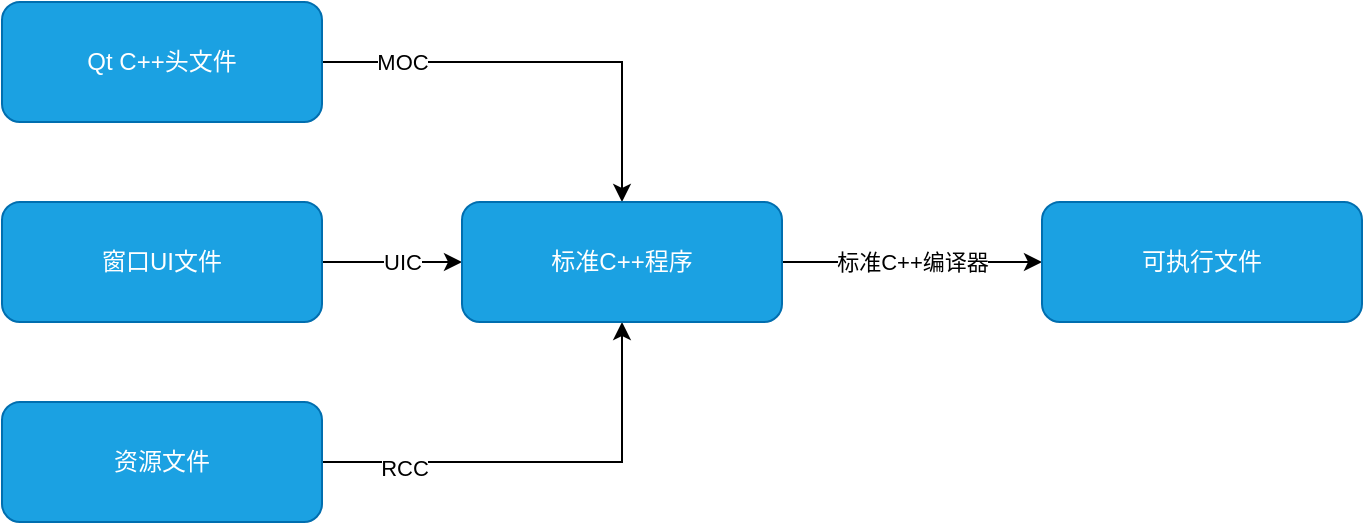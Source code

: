 <mxfile version="21.2.1" type="device">
  <diagram name="第 1 页" id="Ocz6oDJFH4SevkAfSCcd">
    <mxGraphModel dx="942" dy="557" grid="1" gridSize="10" guides="1" tooltips="1" connect="1" arrows="1" fold="1" page="1" pageScale="1" pageWidth="827" pageHeight="1169" math="0" shadow="0">
      <root>
        <mxCell id="0" />
        <mxCell id="1" parent="0" />
        <mxCell id="0MPOcdzsjoA4T8lI9sml-7" style="edgeStyle=orthogonalEdgeStyle;rounded=0;orthogonalLoop=1;jettySize=auto;html=1;exitX=1;exitY=0.5;exitDx=0;exitDy=0;" edge="1" parent="1" source="0MPOcdzsjoA4T8lI9sml-1" target="0MPOcdzsjoA4T8lI9sml-4">
          <mxGeometry relative="1" as="geometry" />
        </mxCell>
        <mxCell id="0MPOcdzsjoA4T8lI9sml-11" value="MOC" style="edgeLabel;html=1;align=center;verticalAlign=middle;resizable=0;points=[];" vertex="1" connectable="0" parent="0MPOcdzsjoA4T8lI9sml-7">
          <mxGeometry x="-0.473" y="1" relative="1" as="geometry">
            <mxPoint x="-18" y="1" as="offset" />
          </mxGeometry>
        </mxCell>
        <mxCell id="0MPOcdzsjoA4T8lI9sml-1" value="&lt;font color=&quot;#ffffff&quot;&gt;Qt C++头文件&lt;/font&gt;" style="rounded=1;whiteSpace=wrap;html=1;fillColor=#1ba1e2;strokeColor=#006EAF;fontColor=#ffffff;" vertex="1" parent="1">
          <mxGeometry x="120" y="140" width="160" height="60" as="geometry" />
        </mxCell>
        <mxCell id="0MPOcdzsjoA4T8lI9sml-8" value="UIC" style="edgeStyle=orthogonalEdgeStyle;rounded=0;orthogonalLoop=1;jettySize=auto;html=1;exitX=1;exitY=0.5;exitDx=0;exitDy=0;entryX=0;entryY=0.5;entryDx=0;entryDy=0;" edge="1" parent="1" source="0MPOcdzsjoA4T8lI9sml-2" target="0MPOcdzsjoA4T8lI9sml-4">
          <mxGeometry x="0.143" relative="1" as="geometry">
            <mxPoint as="offset" />
          </mxGeometry>
        </mxCell>
        <mxCell id="0MPOcdzsjoA4T8lI9sml-2" value="窗口UI文件" style="rounded=1;whiteSpace=wrap;html=1;fillColor=#1ba1e2;strokeColor=#006EAF;fontColor=#ffffff;" vertex="1" parent="1">
          <mxGeometry x="120" y="240" width="160" height="60" as="geometry" />
        </mxCell>
        <mxCell id="0MPOcdzsjoA4T8lI9sml-9" style="edgeStyle=orthogonalEdgeStyle;rounded=0;orthogonalLoop=1;jettySize=auto;html=1;exitX=1;exitY=0.5;exitDx=0;exitDy=0;entryX=0.5;entryY=1;entryDx=0;entryDy=0;" edge="1" parent="1" source="0MPOcdzsjoA4T8lI9sml-3" target="0MPOcdzsjoA4T8lI9sml-4">
          <mxGeometry relative="1" as="geometry" />
        </mxCell>
        <mxCell id="0MPOcdzsjoA4T8lI9sml-13" value="RCC" style="edgeLabel;html=1;align=center;verticalAlign=middle;resizable=0;points=[];" vertex="1" connectable="0" parent="0MPOcdzsjoA4T8lI9sml-9">
          <mxGeometry x="-0.627" y="-3" relative="1" as="geometry">
            <mxPoint as="offset" />
          </mxGeometry>
        </mxCell>
        <mxCell id="0MPOcdzsjoA4T8lI9sml-3" value="资源文件" style="rounded=1;whiteSpace=wrap;html=1;fillColor=#1ba1e2;strokeColor=#006EAF;fontColor=#ffffff;" vertex="1" parent="1">
          <mxGeometry x="120" y="340" width="160" height="60" as="geometry" />
        </mxCell>
        <mxCell id="0MPOcdzsjoA4T8lI9sml-10" value="标准C++编译器" style="edgeStyle=orthogonalEdgeStyle;rounded=0;orthogonalLoop=1;jettySize=auto;html=1;exitX=1;exitY=0.5;exitDx=0;exitDy=0;entryX=0;entryY=0.5;entryDx=0;entryDy=0;" edge="1" parent="1" source="0MPOcdzsjoA4T8lI9sml-4" target="0MPOcdzsjoA4T8lI9sml-5">
          <mxGeometry relative="1" as="geometry" />
        </mxCell>
        <mxCell id="0MPOcdzsjoA4T8lI9sml-4" value="标准C++程序" style="rounded=1;whiteSpace=wrap;html=1;fillColor=#1ba1e2;fontColor=#ffffff;strokeColor=#006EAF;" vertex="1" parent="1">
          <mxGeometry x="350" y="240" width="160" height="60" as="geometry" />
        </mxCell>
        <mxCell id="0MPOcdzsjoA4T8lI9sml-5" value="可执行文件" style="rounded=1;whiteSpace=wrap;html=1;fillColor=#1ba1e2;fontColor=#ffffff;strokeColor=#006EAF;" vertex="1" parent="1">
          <mxGeometry x="640" y="240" width="160" height="60" as="geometry" />
        </mxCell>
      </root>
    </mxGraphModel>
  </diagram>
</mxfile>
